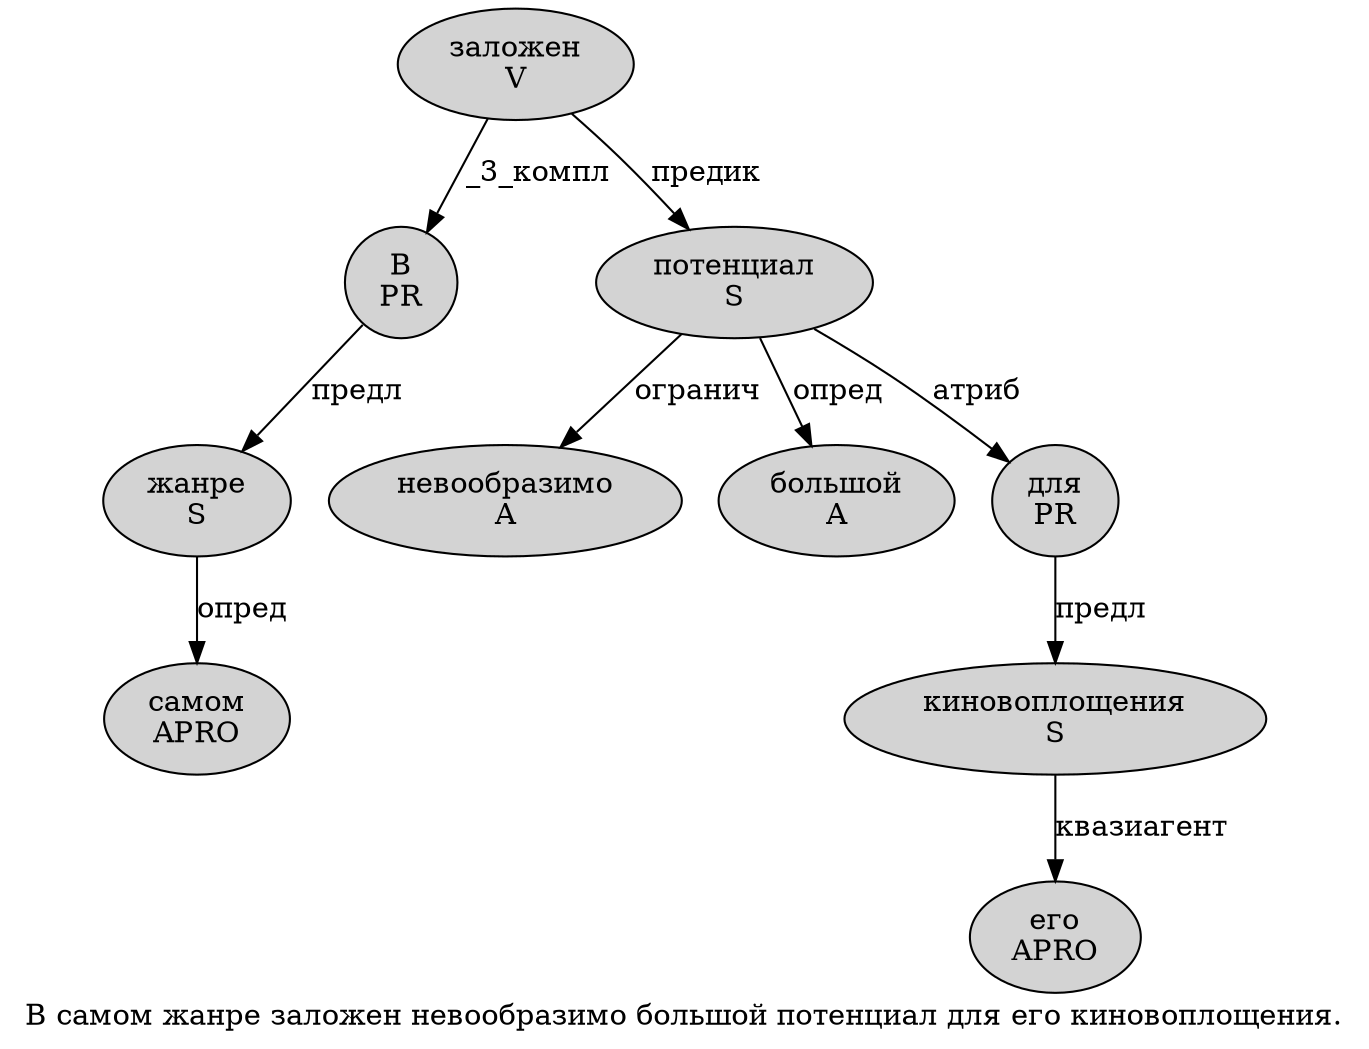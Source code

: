 digraph SENTENCE_2697 {
	graph [label="В самом жанре заложен невообразимо большой потенциал для его киновоплощения."]
	node [style=filled]
		0 [label="В
PR" color="" fillcolor=lightgray penwidth=1 shape=ellipse]
		1 [label="самом
APRO" color="" fillcolor=lightgray penwidth=1 shape=ellipse]
		2 [label="жанре
S" color="" fillcolor=lightgray penwidth=1 shape=ellipse]
		3 [label="заложен
V" color="" fillcolor=lightgray penwidth=1 shape=ellipse]
		4 [label="невообразимо
A" color="" fillcolor=lightgray penwidth=1 shape=ellipse]
		5 [label="большой
A" color="" fillcolor=lightgray penwidth=1 shape=ellipse]
		6 [label="потенциал
S" color="" fillcolor=lightgray penwidth=1 shape=ellipse]
		7 [label="для
PR" color="" fillcolor=lightgray penwidth=1 shape=ellipse]
		8 [label="его
APRO" color="" fillcolor=lightgray penwidth=1 shape=ellipse]
		9 [label="киновоплощения
S" color="" fillcolor=lightgray penwidth=1 shape=ellipse]
			2 -> 1 [label="опред"]
			0 -> 2 [label="предл"]
			9 -> 8 [label="квазиагент"]
			3 -> 0 [label="_3_компл"]
			3 -> 6 [label="предик"]
			6 -> 4 [label="огранич"]
			6 -> 5 [label="опред"]
			6 -> 7 [label="атриб"]
			7 -> 9 [label="предл"]
}